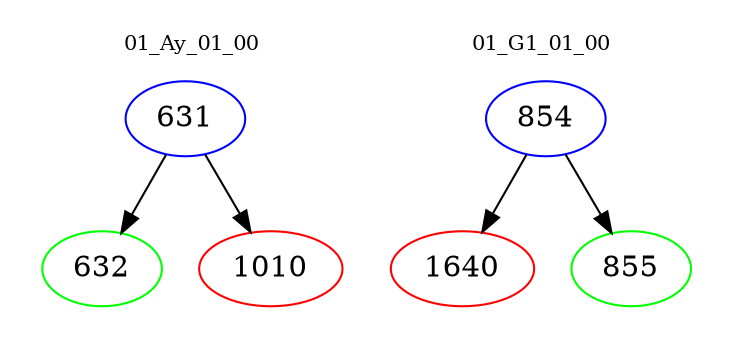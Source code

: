digraph{
subgraph cluster_0 {
color = white
label = "01_Ay_01_00";
fontsize=10;
T0_631 [label="631", color="blue"]
T0_631 -> T0_632 [color="black"]
T0_632 [label="632", color="green"]
T0_631 -> T0_1010 [color="black"]
T0_1010 [label="1010", color="red"]
}
subgraph cluster_1 {
color = white
label = "01_G1_01_00";
fontsize=10;
T1_854 [label="854", color="blue"]
T1_854 -> T1_1640 [color="black"]
T1_1640 [label="1640", color="red"]
T1_854 -> T1_855 [color="black"]
T1_855 [label="855", color="green"]
}
}
